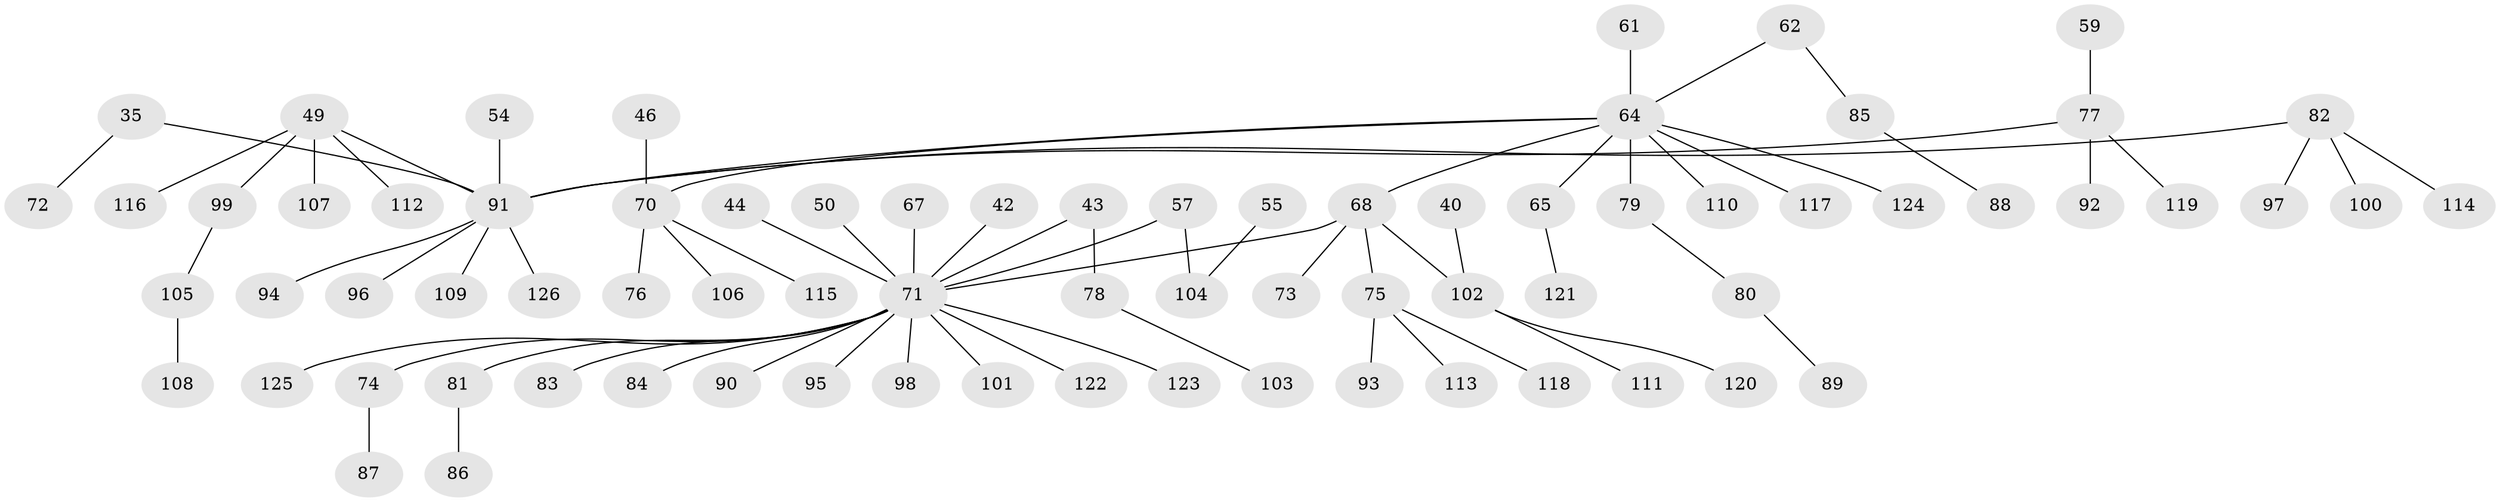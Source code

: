 // original degree distribution, {5: 0.031746031746031744, 7: 0.015873015873015872, 4: 0.0873015873015873, 3: 0.10317460317460317, 2: 0.25396825396825395, 1: 0.5, 6: 0.007936507936507936}
// Generated by graph-tools (version 1.1) at 2025/56/03/04/25 21:56:49]
// undirected, 75 vertices, 74 edges
graph export_dot {
graph [start="1"]
  node [color=gray90,style=filled];
  35;
  40;
  42;
  43;
  44;
  46;
  49 [super="+45"];
  50;
  54;
  55;
  57 [super="+5"];
  59;
  61;
  62;
  64 [super="+21+11+53+28+25"];
  65;
  67;
  68 [super="+7+34+36"];
  70 [super="+66+38"];
  71 [super="+41+33+39"];
  72;
  73;
  74;
  75;
  76;
  77 [super="+63+51+13+47+56"];
  78;
  79;
  80;
  81;
  82 [super="+48+69"];
  83;
  84;
  85;
  86;
  87;
  88;
  89;
  90;
  91 [super="+17+24+8+26+32"];
  92;
  93;
  94;
  95;
  96;
  97;
  98;
  99 [super="+60"];
  100;
  101;
  102 [super="+29"];
  103;
  104 [super="+23"];
  105;
  106;
  107;
  108;
  109;
  110;
  111;
  112;
  113;
  114;
  115;
  116;
  117;
  118;
  119;
  120;
  121;
  122;
  123;
  124;
  125;
  126;
  35 -- 72;
  35 -- 91;
  40 -- 102;
  42 -- 71;
  43 -- 78;
  43 -- 71;
  44 -- 71;
  46 -- 70;
  49 -- 107;
  49 -- 116;
  49 -- 112;
  49 -- 91;
  49 -- 99;
  50 -- 71;
  54 -- 91;
  55 -- 104;
  57 -- 104;
  57 -- 71;
  59 -- 77;
  61 -- 64;
  62 -- 85;
  62 -- 64;
  64 -- 68;
  64 -- 110;
  64 -- 117;
  64 -- 91;
  64 -- 65;
  64 -- 79;
  64 -- 124;
  64 -- 70;
  65 -- 121;
  67 -- 71;
  68 -- 75;
  68 -- 102;
  68 -- 73;
  68 -- 71;
  70 -- 106;
  70 -- 115;
  70 -- 76;
  71 -- 90;
  71 -- 101;
  71 -- 74;
  71 -- 81;
  71 -- 83;
  71 -- 84;
  71 -- 95;
  71 -- 98;
  71 -- 122;
  71 -- 123;
  71 -- 125;
  74 -- 87;
  75 -- 93;
  75 -- 113;
  75 -- 118;
  77 -- 92;
  77 -- 119;
  77 -- 91;
  78 -- 103;
  79 -- 80;
  80 -- 89;
  81 -- 86;
  82 -- 114;
  82 -- 100;
  82 -- 97;
  82 -- 91;
  85 -- 88;
  91 -- 96;
  91 -- 126;
  91 -- 109;
  91 -- 94;
  99 -- 105;
  102 -- 120;
  102 -- 111;
  105 -- 108;
}
